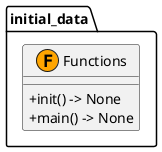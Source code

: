 @startuml
skinparam classAttributeIconSize 0

package "initial_data" {
  class Functions <<(F,orange)>> {
    +init() -> None
    +main() -> None
  }
}

' Relationships
@enduml